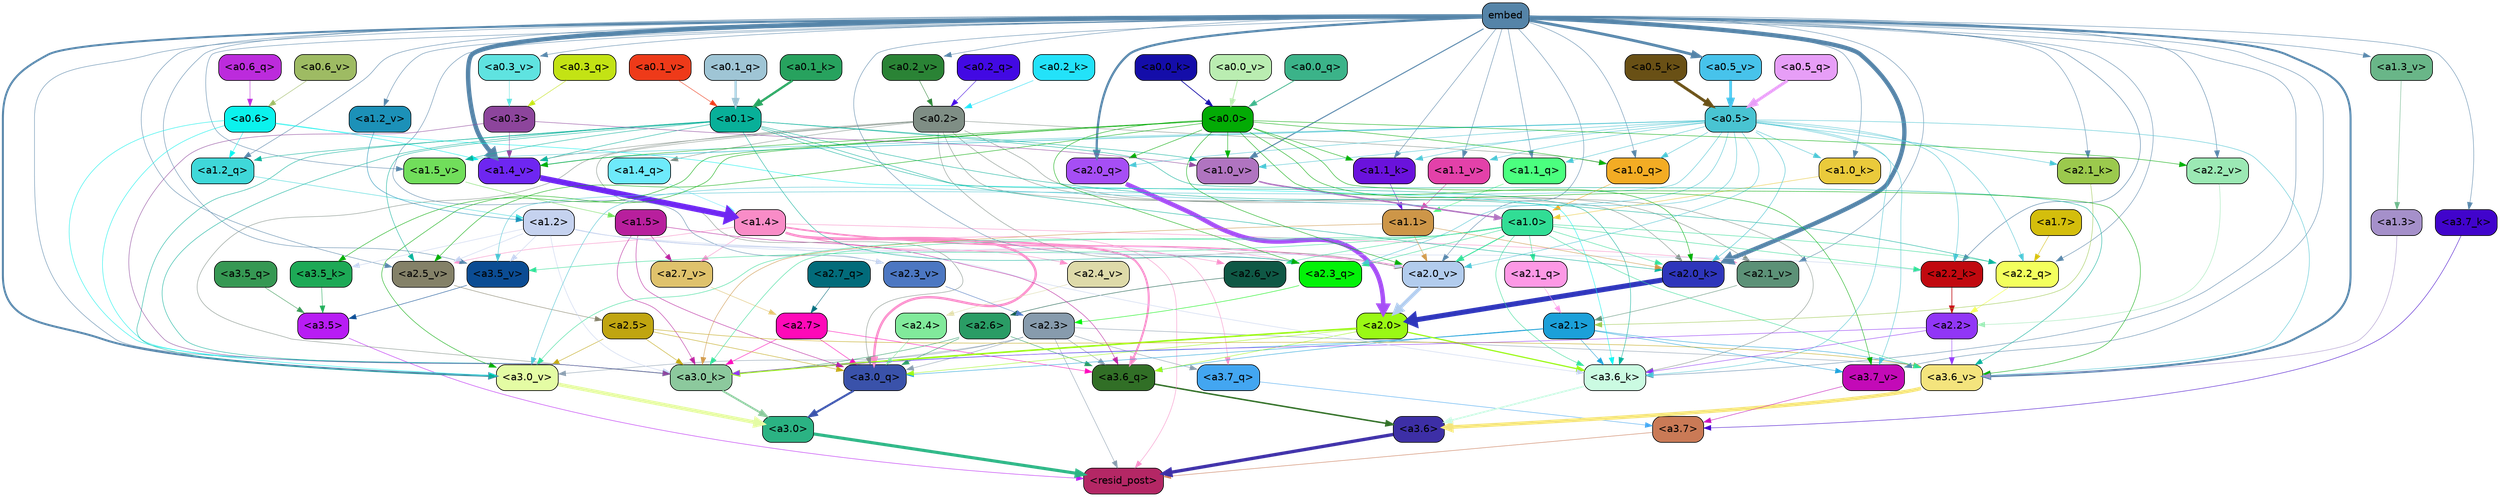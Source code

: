 strict digraph "" {
	graph [bgcolor=transparent,
		layout=dot,
		overlap=false,
		splines=true
	];
	"<a3.7>"	[color=black,
		fillcolor="#ca7a56",
		fontname=Helvetica,
		shape=box,
		style="filled, rounded"];
	"<resid_post>"	[color=black,
		fillcolor="#b42765",
		fontname=Helvetica,
		shape=box,
		style="filled, rounded"];
	"<a3.7>" -> "<resid_post>"	[color="#ca7a56",
		penwidth=0.6239100098609924];
	"<a3.6>"	[color=black,
		fillcolor="#3d2fa6",
		fontname=Helvetica,
		shape=box,
		style="filled, rounded"];
	"<a3.6>" -> "<resid_post>"	[color="#3d2fa6",
		penwidth=4.569062113761902];
	"<a3.5>"	[color=black,
		fillcolor="#b81cf4",
		fontname=Helvetica,
		shape=box,
		style="filled, rounded"];
	"<a3.5>" -> "<resid_post>"	[color="#b81cf4",
		penwidth=0.6];
	"<a3.0>"	[color=black,
		fillcolor="#2bb383",
		fontname=Helvetica,
		shape=box,
		style="filled, rounded"];
	"<a3.0>" -> "<resid_post>"	[color="#2bb383",
		penwidth=4.283544182777405];
	"<a2.3>"	[color=black,
		fillcolor="#879bad",
		fontname=Helvetica,
		shape=box,
		style="filled, rounded"];
	"<a2.3>" -> "<resid_post>"	[color="#879bad",
		penwidth=0.6];
	"<a3.7_q>"	[color=black,
		fillcolor="#43a6f1",
		fontname=Helvetica,
		shape=box,
		style="filled, rounded"];
	"<a2.3>" -> "<a3.7_q>"	[color="#879bad",
		penwidth=0.6];
	"<a3.6_q>"	[color=black,
		fillcolor="#316f26",
		fontname=Helvetica,
		shape=box,
		style="filled, rounded"];
	"<a2.3>" -> "<a3.6_q>"	[color="#879bad",
		penwidth=0.6];
	"<a3.0_q>"	[color=black,
		fillcolor="#3a52aa",
		fontname=Helvetica,
		shape=box,
		style="filled, rounded"];
	"<a2.3>" -> "<a3.0_q>"	[color="#879bad",
		penwidth=0.6];
	"<a3.0_k>"	[color=black,
		fillcolor="#8cc99d",
		fontname=Helvetica,
		shape=box,
		style="filled, rounded"];
	"<a2.3>" -> "<a3.0_k>"	[color="#879bad",
		penwidth=0.6];
	"<a3.6_v>"	[color=black,
		fillcolor="#f4e47d",
		fontname=Helvetica,
		shape=box,
		style="filled, rounded"];
	"<a2.3>" -> "<a3.6_v>"	[color="#879bad",
		penwidth=0.6];
	"<a3.0_v>"	[color=black,
		fillcolor="#e4fca4",
		fontname=Helvetica,
		shape=box,
		style="filled, rounded"];
	"<a2.3>" -> "<a3.0_v>"	[color="#879bad",
		penwidth=0.6];
	"<a1.4>"	[color=black,
		fillcolor="#f98cc7",
		fontname=Helvetica,
		shape=box,
		style="filled, rounded"];
	"<a1.4>" -> "<resid_post>"	[color="#f98cc7",
		penwidth=0.6];
	"<a1.4>" -> "<a3.7_q>"	[color="#f98cc7",
		penwidth=0.6];
	"<a1.4>" -> "<a3.6_q>"	[color="#f98cc7",
		penwidth=2.6908124685287476];
	"<a1.4>" -> "<a3.0_q>"	[color="#f98cc7",
		penwidth=3.32076895236969];
	"<a2.3_q>"	[color=black,
		fillcolor="#03f208",
		fontname=Helvetica,
		shape=box,
		style="filled, rounded"];
	"<a1.4>" -> "<a2.3_q>"	[color="#f98cc7",
		penwidth=0.6];
	"<a2.7_v>"	[color=black,
		fillcolor="#dfc26c",
		fontname=Helvetica,
		shape=box,
		style="filled, rounded"];
	"<a1.4>" -> "<a2.7_v>"	[color="#f98cc7",
		penwidth=0.6];
	"<a2.6_v>"	[color=black,
		fillcolor="#0f5845",
		fontname=Helvetica,
		shape=box,
		style="filled, rounded"];
	"<a1.4>" -> "<a2.6_v>"	[color="#f98cc7",
		penwidth=0.6];
	"<a2.5_v>"	[color=black,
		fillcolor="#848168",
		fontname=Helvetica,
		shape=box,
		style="filled, rounded"];
	"<a1.4>" -> "<a2.5_v>"	[color="#f98cc7",
		penwidth=0.6];
	"<a2.4_v>"	[color=black,
		fillcolor="#dedaa9",
		fontname=Helvetica,
		shape=box,
		style="filled, rounded"];
	"<a1.4>" -> "<a2.4_v>"	[color="#f98cc7",
		penwidth=0.6];
	"<a2.1_v>"	[color=black,
		fillcolor="#5c9177",
		fontname=Helvetica,
		shape=box,
		style="filled, rounded"];
	"<a1.4>" -> "<a2.1_v>"	[color="#f98cc7",
		penwidth=0.6];
	"<a2.0_v>"	[color=black,
		fillcolor="#b2cced",
		fontname=Helvetica,
		shape=box,
		style="filled, rounded"];
	"<a1.4>" -> "<a2.0_v>"	[color="#f98cc7",
		penwidth=2.3065454959869385];
	"<a3.7_q>" -> "<a3.7>"	[color="#43a6f1",
		penwidth=0.6];
	"<a3.6_q>" -> "<a3.6>"	[color="#316f26",
		penwidth=2.03758105635643];
	"<a3.5_q>"	[color=black,
		fillcolor="#369853",
		fontname=Helvetica,
		shape=box,
		style="filled, rounded"];
	"<a3.5_q>" -> "<a3.5>"	[color="#369853",
		penwidth=0.6];
	"<a3.0_q>" -> "<a3.0>"	[color="#3a52aa",
		penwidth=2.8638100624084473];
	"<a3.7_k>"	[color=black,
		fillcolor="#4104cc",
		fontname=Helvetica,
		shape=box,
		style="filled, rounded"];
	"<a3.7_k>" -> "<a3.7>"	[color="#4104cc",
		penwidth=0.6];
	"<a3.6_k>"	[color=black,
		fillcolor="#cbfbe2",
		fontname=Helvetica,
		shape=box,
		style="filled, rounded"];
	"<a3.6_k>" -> "<a3.6>"	[color="#cbfbe2",
		penwidth=2.174198240041733];
	"<a3.5_k>"	[color=black,
		fillcolor="#1da956",
		fontname=Helvetica,
		shape=box,
		style="filled, rounded"];
	"<a3.5_k>" -> "<a3.5>"	[color="#1da956",
		penwidth=0.6];
	"<a3.0_k>" -> "<a3.0>"	[color="#8cc99d",
		penwidth=2.6274144649505615];
	"<a3.7_v>"	[color=black,
		fillcolor="#c30ab7",
		fontname=Helvetica,
		shape=box,
		style="filled, rounded"];
	"<a3.7_v>" -> "<a3.7>"	[color="#c30ab7",
		penwidth=0.6];
	"<a3.6_v>" -> "<a3.6>"	[color="#f4e47d",
		penwidth=5.002329230308533];
	"<a3.5_v>"	[color=black,
		fillcolor="#0b4c93",
		fontname=Helvetica,
		shape=box,
		style="filled, rounded"];
	"<a3.5_v>" -> "<a3.5>"	[color="#0b4c93",
		penwidth=0.6];
	"<a3.0_v>" -> "<a3.0>"	[color="#e4fca4",
		penwidth=5.188832879066467];
	"<a2.7>"	[color=black,
		fillcolor="#fe09b8",
		fontname=Helvetica,
		shape=box,
		style="filled, rounded"];
	"<a2.7>" -> "<a3.6_q>"	[color="#fe09b8",
		penwidth=0.6];
	"<a2.7>" -> "<a3.0_q>"	[color="#fe09b8",
		penwidth=0.6];
	"<a2.7>" -> "<a3.0_k>"	[color="#fe09b8",
		penwidth=0.6];
	"<a2.6>"	[color=black,
		fillcolor="#2a9c65",
		fontname=Helvetica,
		shape=box,
		style="filled, rounded"];
	"<a2.6>" -> "<a3.6_q>"	[color="#2a9c65",
		penwidth=0.6];
	"<a2.6>" -> "<a3.0_q>"	[color="#2a9c65",
		penwidth=0.6];
	"<a2.6>" -> "<a3.0_k>"	[color="#2a9c65",
		penwidth=0.6];
	"<a2.1>"	[color=black,
		fillcolor="#1ba0d9",
		fontname=Helvetica,
		shape=box,
		style="filled, rounded"];
	"<a2.1>" -> "<a3.6_q>"	[color="#1ba0d9",
		penwidth=0.6];
	"<a2.1>" -> "<a3.0_q>"	[color="#1ba0d9",
		penwidth=0.6];
	"<a2.1>" -> "<a3.6_k>"	[color="#1ba0d9",
		penwidth=0.6];
	"<a2.1>" -> "<a3.0_k>"	[color="#1ba0d9",
		penwidth=0.6];
	"<a2.1>" -> "<a3.7_v>"	[color="#1ba0d9",
		penwidth=0.6];
	"<a2.1>" -> "<a3.6_v>"	[color="#1ba0d9",
		penwidth=0.6];
	"<a2.0>"	[color=black,
		fillcolor="#9af914",
		fontname=Helvetica,
		shape=box,
		style="filled, rounded"];
	"<a2.0>" -> "<a3.6_q>"	[color="#9af914",
		penwidth=0.6];
	"<a2.0>" -> "<a3.0_q>"	[color="#9af914",
		penwidth=0.6];
	"<a2.0>" -> "<a3.6_k>"	[color="#9af914",
		penwidth=1.6254686117172241];
	"<a2.0>" -> "<a3.0_k>"	[color="#9af914",
		penwidth=2.182972814887762];
	"<a1.5>"	[color=black,
		fillcolor="#b81f9d",
		fontname=Helvetica,
		shape=box,
		style="filled, rounded"];
	"<a1.5>" -> "<a3.6_q>"	[color="#b81f9d",
		penwidth=0.6];
	"<a1.5>" -> "<a3.0_q>"	[color="#b81f9d",
		penwidth=0.6];
	"<a1.5>" -> "<a3.0_k>"	[color="#b81f9d",
		penwidth=0.6];
	"<a1.5>" -> "<a2.7_v>"	[color="#b81f9d",
		penwidth=0.6];
	"<a2.5>"	[color=black,
		fillcolor="#c0a510",
		fontname=Helvetica,
		shape=box,
		style="filled, rounded"];
	"<a2.5>" -> "<a3.0_q>"	[color="#c0a510",
		penwidth=0.6];
	"<a2.5>" -> "<a3.0_k>"	[color="#c0a510",
		penwidth=0.6];
	"<a2.5>" -> "<a3.6_v>"	[color="#c0a510",
		penwidth=0.6];
	"<a2.5>" -> "<a3.0_v>"	[color="#c0a510",
		penwidth=0.6];
	"<a2.4>"	[color=black,
		fillcolor="#81ea9b",
		fontname=Helvetica,
		shape=box,
		style="filled, rounded"];
	"<a2.4>" -> "<a3.0_q>"	[color="#81ea9b",
		penwidth=0.6];
	"<a0.2>"	[color=black,
		fillcolor="#7f8e85",
		fontname=Helvetica,
		shape=box,
		style="filled, rounded"];
	"<a0.2>" -> "<a3.0_q>"	[color="#7f8e85",
		penwidth=0.6];
	"<a0.2>" -> "<a3.6_k>"	[color="#7f8e85",
		penwidth=0.6];
	"<a0.2>" -> "<a3.0_k>"	[color="#7f8e85",
		penwidth=0.6];
	"<a2.0_k>"	[color=black,
		fillcolor="#2e35bb",
		fontname=Helvetica,
		shape=box,
		style="filled, rounded"];
	"<a0.2>" -> "<a2.0_k>"	[color="#7f8e85",
		penwidth=0.6];
	"<a0.2>" -> "<a2.1_v>"	[color="#7f8e85",
		penwidth=0.6];
	"<a0.2>" -> "<a2.0_v>"	[color="#7f8e85",
		penwidth=0.6];
	"<a1.4_q>"	[color=black,
		fillcolor="#6eeafb",
		fontname=Helvetica,
		shape=box,
		style="filled, rounded"];
	"<a0.2>" -> "<a1.4_q>"	[color="#7f8e85",
		penwidth=0.6];
	"<a1.0_q>"	[color=black,
		fillcolor="#f3ac24",
		fontname=Helvetica,
		shape=box,
		style="filled, rounded"];
	"<a0.2>" -> "<a1.0_q>"	[color="#7f8e85",
		penwidth=0.6];
	"<a1.4_v>"	[color=black,
		fillcolor="#6e26f1",
		fontname=Helvetica,
		shape=box,
		style="filled, rounded"];
	"<a0.2>" -> "<a1.4_v>"	[color="#7f8e85",
		penwidth=0.6];
	embed	[color=black,
		fillcolor="#5584a8",
		fontname=Helvetica,
		shape=box,
		style="filled, rounded"];
	embed -> "<a3.7_k>"	[color="#5584a8",
		penwidth=0.6];
	embed -> "<a3.6_k>"	[color="#5584a8",
		penwidth=0.6];
	embed -> "<a3.0_k>"	[color="#5584a8",
		penwidth=0.6];
	embed -> "<a3.7_v>"	[color="#5584a8",
		penwidth=0.6];
	embed -> "<a3.6_v>"	[color="#5584a8",
		penwidth=2.809220314025879];
	embed -> "<a3.5_v>"	[color="#5584a8",
		penwidth=0.6];
	embed -> "<a3.0_v>"	[color="#5584a8",
		penwidth=2.754121422767639];
	embed -> "<a2.3_q>"	[color="#5584a8",
		penwidth=0.6];
	"<a2.2_q>"	[color=black,
		fillcolor="#f3ff5d",
		fontname=Helvetica,
		shape=box,
		style="filled, rounded"];
	embed -> "<a2.2_q>"	[color="#5584a8",
		penwidth=0.6];
	"<a2.0_q>"	[color=black,
		fillcolor="#a64ef5",
		fontname=Helvetica,
		shape=box,
		style="filled, rounded"];
	embed -> "<a2.0_q>"	[color="#5584a8",
		penwidth=3.102177858352661];
	"<a2.2_k>"	[color=black,
		fillcolor="#c1090f",
		fontname=Helvetica,
		shape=box,
		style="filled, rounded"];
	embed -> "<a2.2_k>"	[color="#5584a8",
		penwidth=0.6805839538574219];
	"<a2.1_k>"	[color=black,
		fillcolor="#9bc94d",
		fontname=Helvetica,
		shape=box,
		style="filled, rounded"];
	embed -> "<a2.1_k>"	[color="#5584a8",
		penwidth=0.6];
	embed -> "<a2.0_k>"	[color="#5584a8",
		penwidth=5.977519929409027];
	embed -> "<a2.5_v>"	[color="#5584a8",
		penwidth=0.6];
	"<a2.3_v>"	[color=black,
		fillcolor="#4c77c2",
		fontname=Helvetica,
		shape=box,
		style="filled, rounded"];
	embed -> "<a2.3_v>"	[color="#5584a8",
		penwidth=0.6];
	"<a2.2_v>"	[color=black,
		fillcolor="#9be9b4",
		fontname=Helvetica,
		shape=box,
		style="filled, rounded"];
	embed -> "<a2.2_v>"	[color="#5584a8",
		penwidth=0.6436443328857422];
	embed -> "<a2.1_v>"	[color="#5584a8",
		penwidth=0.6];
	embed -> "<a2.0_v>"	[color="#5584a8",
		penwidth=0.6];
	"<a1.2_q>"	[color=black,
		fillcolor="#3fd8d9",
		fontname=Helvetica,
		shape=box,
		style="filled, rounded"];
	embed -> "<a1.2_q>"	[color="#5584a8",
		penwidth=0.6224298477172852];
	"<a1.1_q>"	[color=black,
		fillcolor="#4bff7f",
		fontname=Helvetica,
		shape=box,
		style="filled, rounded"];
	embed -> "<a1.1_q>"	[color="#5584a8",
		penwidth=0.6];
	embed -> "<a1.0_q>"	[color="#5584a8",
		penwidth=0.6];
	"<a1.1_k>"	[color=black,
		fillcolor="#6a12dc",
		fontname=Helvetica,
		shape=box,
		style="filled, rounded"];
	embed -> "<a1.1_k>"	[color="#5584a8",
		penwidth=0.6];
	"<a1.0_k>"	[color=black,
		fillcolor="#eaca3b",
		fontname=Helvetica,
		shape=box,
		style="filled, rounded"];
	embed -> "<a1.0_k>"	[color="#5584a8",
		penwidth=0.6];
	"<a1.5_v>"	[color=black,
		fillcolor="#71de5b",
		fontname=Helvetica,
		shape=box,
		style="filled, rounded"];
	embed -> "<a1.5_v>"	[color="#5584a8",
		penwidth=0.6];
	embed -> "<a1.4_v>"	[color="#5584a8",
		penwidth=6.155339062213898];
	"<a1.3_v>"	[color=black,
		fillcolor="#69b688",
		fontname=Helvetica,
		shape=box,
		style="filled, rounded"];
	embed -> "<a1.3_v>"	[color="#5584a8",
		penwidth=0.6];
	"<a1.2_v>"	[color=black,
		fillcolor="#1c91b8",
		fontname=Helvetica,
		shape=box,
		style="filled, rounded"];
	embed -> "<a1.2_v>"	[color="#5584a8",
		penwidth=0.6];
	"<a1.1_v>"	[color=black,
		fillcolor="#e341a9",
		fontname=Helvetica,
		shape=box,
		style="filled, rounded"];
	embed -> "<a1.1_v>"	[color="#5584a8",
		penwidth=0.6];
	"<a1.0_v>"	[color=black,
		fillcolor="#b074c0",
		fontname=Helvetica,
		shape=box,
		style="filled, rounded"];
	embed -> "<a1.0_v>"	[color="#5584a8",
		penwidth=1.3890299797058105];
	"<a0.5_v>"	[color=black,
		fillcolor="#47c3eb",
		fontname=Helvetica,
		shape=box,
		style="filled, rounded"];
	embed -> "<a0.5_v>"	[color="#5584a8",
		penwidth=3.8657681941986084];
	"<a0.3_v>"	[color=black,
		fillcolor="#5fe3e0",
		fontname=Helvetica,
		shape=box,
		style="filled, rounded"];
	embed -> "<a0.3_v>"	[color="#5584a8",
		penwidth=0.6];
	"<a0.2_v>"	[color=black,
		fillcolor="#2a8335",
		fontname=Helvetica,
		shape=box,
		style="filled, rounded"];
	embed -> "<a0.2_v>"	[color="#5584a8",
		penwidth=0.6];
	"<a2.2>"	[color=black,
		fillcolor="#9136f6",
		fontname=Helvetica,
		shape=box,
		style="filled, rounded"];
	"<a2.2>" -> "<a3.6_k>"	[color="#9136f6",
		penwidth=0.6];
	"<a2.2>" -> "<a3.0_k>"	[color="#9136f6",
		penwidth=0.6065438985824585];
	"<a2.2>" -> "<a3.6_v>"	[color="#9136f6",
		penwidth=0.6];
	"<a1.2>"	[color=black,
		fillcolor="#c5d2ef",
		fontname=Helvetica,
		shape=box,
		style="filled, rounded"];
	"<a1.2>" -> "<a3.6_k>"	[color="#c5d2ef",
		penwidth=0.6];
	"<a1.2>" -> "<a3.5_k>"	[color="#c5d2ef",
		penwidth=0.6];
	"<a1.2>" -> "<a3.0_k>"	[color="#c5d2ef",
		penwidth=0.6];
	"<a1.2>" -> "<a3.5_v>"	[color="#c5d2ef",
		penwidth=0.6];
	"<a1.2>" -> "<a2.2_k>"	[color="#c5d2ef",
		penwidth=0.6];
	"<a1.2>" -> "<a2.5_v>"	[color="#c5d2ef",
		penwidth=0.6];
	"<a1.2>" -> "<a2.3_v>"	[color="#c5d2ef",
		penwidth=0.6];
	"<a1.2>" -> "<a2.0_v>"	[color="#c5d2ef",
		penwidth=0.6];
	"<a1.0>"	[color=black,
		fillcolor="#31dd95",
		fontname=Helvetica,
		shape=box,
		style="filled, rounded"];
	"<a1.0>" -> "<a3.6_k>"	[color="#31dd95",
		penwidth=0.6];
	"<a1.0>" -> "<a3.0_k>"	[color="#31dd95",
		penwidth=0.6];
	"<a1.0>" -> "<a3.6_v>"	[color="#31dd95",
		penwidth=0.6];
	"<a1.0>" -> "<a3.5_v>"	[color="#31dd95",
		penwidth=0.6];
	"<a1.0>" -> "<a3.0_v>"	[color="#31dd95",
		penwidth=0.6];
	"<a1.0>" -> "<a2.3_q>"	[color="#31dd95",
		penwidth=0.6];
	"<a1.0>" -> "<a2.2_q>"	[color="#31dd95",
		penwidth=0.6];
	"<a2.1_q>"	[color=black,
		fillcolor="#fd98e5",
		fontname=Helvetica,
		shape=box,
		style="filled, rounded"];
	"<a1.0>" -> "<a2.1_q>"	[color="#31dd95",
		penwidth=0.6];
	"<a1.0>" -> "<a2.2_k>"	[color="#31dd95",
		penwidth=0.6];
	"<a1.0>" -> "<a2.0_k>"	[color="#31dd95",
		penwidth=0.6];
	"<a1.0>" -> "<a2.6_v>"	[color="#31dd95",
		penwidth=0.6];
	"<a1.0>" -> "<a2.0_v>"	[color="#31dd95",
		penwidth=1.2192587852478027];
	"<a0.6>"	[color=black,
		fillcolor="#0bf2ed",
		fontname=Helvetica,
		shape=box,
		style="filled, rounded"];
	"<a0.6>" -> "<a3.6_k>"	[color="#0bf2ed",
		penwidth=0.6];
	"<a0.6>" -> "<a3.0_k>"	[color="#0bf2ed",
		penwidth=0.6];
	"<a0.6>" -> "<a3.0_v>"	[color="#0bf2ed",
		penwidth=0.6];
	"<a0.6>" -> "<a1.2_q>"	[color="#0bf2ed",
		penwidth=0.6];
	"<a0.6>" -> "<a1.4_v>"	[color="#0bf2ed",
		penwidth=0.6];
	"<a0.5>"	[color=black,
		fillcolor="#49c4d2",
		fontname=Helvetica,
		shape=box,
		style="filled, rounded"];
	"<a0.5>" -> "<a3.6_k>"	[color="#49c4d2",
		penwidth=0.6];
	"<a0.5>" -> "<a3.7_v>"	[color="#49c4d2",
		penwidth=0.6];
	"<a0.5>" -> "<a3.6_v>"	[color="#49c4d2",
		penwidth=0.6];
	"<a0.5>" -> "<a3.5_v>"	[color="#49c4d2",
		penwidth=0.6];
	"<a0.5>" -> "<a3.0_v>"	[color="#49c4d2",
		penwidth=0.6120390892028809];
	"<a0.5>" -> "<a2.3_q>"	[color="#49c4d2",
		penwidth=0.6];
	"<a0.5>" -> "<a2.2_q>"	[color="#49c4d2",
		penwidth=0.6];
	"<a0.5>" -> "<a2.0_q>"	[color="#49c4d2",
		penwidth=0.6];
	"<a0.5>" -> "<a2.2_k>"	[color="#49c4d2",
		penwidth=0.6];
	"<a0.5>" -> "<a2.1_k>"	[color="#49c4d2",
		penwidth=0.6];
	"<a0.5>" -> "<a2.0_k>"	[color="#49c4d2",
		penwidth=0.658348560333252];
	"<a0.5>" -> "<a2.0_v>"	[color="#49c4d2",
		penwidth=0.6];
	"<a0.5>" -> "<a1.1_q>"	[color="#49c4d2",
		penwidth=0.6];
	"<a0.5>" -> "<a1.0_q>"	[color="#49c4d2",
		penwidth=0.6];
	"<a0.5>" -> "<a1.1_k>"	[color="#49c4d2",
		penwidth=0.6];
	"<a0.5>" -> "<a1.0_k>"	[color="#49c4d2",
		penwidth=0.6];
	"<a0.5>" -> "<a1.5_v>"	[color="#49c4d2",
		penwidth=0.6];
	"<a0.5>" -> "<a1.4_v>"	[color="#49c4d2",
		penwidth=0.9002184867858887];
	"<a0.5>" -> "<a1.1_v>"	[color="#49c4d2",
		penwidth=0.6];
	"<a0.5>" -> "<a1.0_v>"	[color="#49c4d2",
		penwidth=0.6];
	"<a0.1>"	[color=black,
		fillcolor="#08b099",
		fontname=Helvetica,
		shape=box,
		style="filled, rounded"];
	"<a0.1>" -> "<a3.6_k>"	[color="#08b099",
		penwidth=0.6];
	"<a0.1>" -> "<a3.0_k>"	[color="#08b099",
		penwidth=0.6];
	"<a0.1>" -> "<a3.6_v>"	[color="#08b099",
		penwidth=0.6];
	"<a0.1>" -> "<a3.0_v>"	[color="#08b099",
		penwidth=0.6];
	"<a0.1>" -> "<a2.3_q>"	[color="#08b099",
		penwidth=0.6];
	"<a0.1>" -> "<a2.2_q>"	[color="#08b099",
		penwidth=0.6];
	"<a0.1>" -> "<a2.0_k>"	[color="#08b099",
		penwidth=0.6];
	"<a0.1>" -> "<a2.5_v>"	[color="#08b099",
		penwidth=0.6];
	"<a0.1>" -> "<a1.2_q>"	[color="#08b099",
		penwidth=0.6];
	"<a0.1>" -> "<a1.5_v>"	[color="#08b099",
		penwidth=0.6];
	"<a0.1>" -> "<a1.4_v>"	[color="#08b099",
		penwidth=0.6];
	"<a0.1>" -> "<a1.0_v>"	[color="#08b099",
		penwidth=0.6];
	"<a0.0>"	[color=black,
		fillcolor="#03ab05",
		fontname=Helvetica,
		shape=box,
		style="filled, rounded"];
	"<a0.0>" -> "<a3.5_k>"	[color="#03ab05",
		penwidth=0.6];
	"<a0.0>" -> "<a3.7_v>"	[color="#03ab05",
		penwidth=0.6];
	"<a0.0>" -> "<a3.6_v>"	[color="#03ab05",
		penwidth=0.6];
	"<a0.0>" -> "<a3.0_v>"	[color="#03ab05",
		penwidth=0.6];
	"<a0.0>" -> "<a2.3_q>"	[color="#03ab05",
		penwidth=0.6];
	"<a0.0>" -> "<a2.0_q>"	[color="#03ab05",
		penwidth=0.6];
	"<a0.0>" -> "<a2.0_k>"	[color="#03ab05",
		penwidth=0.6];
	"<a0.0>" -> "<a2.5_v>"	[color="#03ab05",
		penwidth=0.6];
	"<a0.0>" -> "<a2.2_v>"	[color="#03ab05",
		penwidth=0.6];
	"<a0.0>" -> "<a2.0_v>"	[color="#03ab05",
		penwidth=0.6];
	"<a0.0>" -> "<a1.0_q>"	[color="#03ab05",
		penwidth=0.6];
	"<a0.0>" -> "<a1.1_k>"	[color="#03ab05",
		penwidth=0.6];
	"<a0.0>" -> "<a1.4_v>"	[color="#03ab05",
		penwidth=0.6];
	"<a0.0>" -> "<a1.0_v>"	[color="#03ab05",
		penwidth=0.6];
	"<a1.1>"	[color=black,
		fillcolor="#cd9648",
		fontname=Helvetica,
		shape=box,
		style="filled, rounded"];
	"<a1.1>" -> "<a3.0_k>"	[color="#cd9648",
		penwidth=0.6];
	"<a1.1>" -> "<a2.0_k>"	[color="#cd9648",
		penwidth=0.6];
	"<a1.1>" -> "<a2.0_v>"	[color="#cd9648",
		penwidth=0.6];
	"<a0.3>"	[color=black,
		fillcolor="#8d459c",
		fontname=Helvetica,
		shape=box,
		style="filled, rounded"];
	"<a0.3>" -> "<a3.0_k>"	[color="#8d459c",
		penwidth=0.6];
	"<a0.3>" -> "<a1.4_v>"	[color="#8d459c",
		penwidth=0.6];
	"<a0.3>" -> "<a1.0_v>"	[color="#8d459c",
		penwidth=0.6];
	"<a1.3>"	[color=black,
		fillcolor="#a590ca",
		fontname=Helvetica,
		shape=box,
		style="filled, rounded"];
	"<a1.3>" -> "<a3.6_v>"	[color="#a590ca",
		penwidth=0.6];
	"<a2.7_q>"	[color=black,
		fillcolor="#026b7a",
		fontname=Helvetica,
		shape=box,
		style="filled, rounded"];
	"<a2.7_q>" -> "<a2.7>"	[color="#026b7a",
		penwidth=0.6];
	"<a2.3_q>" -> "<a2.3>"	[color="#03f208",
		penwidth=0.6];
	"<a2.2_q>" -> "<a2.2>"	[color="#f3ff5d",
		penwidth=0.7585353851318359];
	"<a2.1_q>" -> "<a2.1>"	[color="#fd98e5",
		penwidth=0.6];
	"<a2.0_q>" -> "<a2.0>"	[color="#a64ef5",
		penwidth=6.189085364341736];
	"<a2.2_k>" -> "<a2.2>"	[color="#c1090f",
		penwidth=0.87534499168396];
	"<a2.1_k>" -> "<a2.1>"	[color="#9bc94d",
		penwidth=0.6];
	"<a2.0_k>" -> "<a2.0>"	[color="#2e35bb",
		penwidth=7.056803464889526];
	"<a2.7_v>" -> "<a2.7>"	[color="#dfc26c",
		penwidth=0.6];
	"<a2.6_v>" -> "<a2.6>"	[color="#0f5845",
		penwidth=0.6];
	"<a2.5_v>" -> "<a2.5>"	[color="#848168",
		penwidth=0.6];
	"<a2.4_v>" -> "<a2.4>"	[color="#dedaa9",
		penwidth=0.6];
	"<a2.3_v>" -> "<a2.3>"	[color="#4c77c2",
		penwidth=0.6];
	"<a2.2_v>" -> "<a2.2>"	[color="#9be9b4",
		penwidth=0.6];
	"<a2.1_v>" -> "<a2.1>"	[color="#5c9177",
		penwidth=0.6];
	"<a2.0_v>" -> "<a2.0>"	[color="#b2cced",
		penwidth=5.12138295173645];
	"<a1.7>"	[color=black,
		fillcolor="#d4be0c",
		fontname=Helvetica,
		shape=box,
		style="filled, rounded"];
	"<a1.7>" -> "<a2.2_q>"	[color="#d4be0c",
		penwidth=0.6];
	"<a1.4_q>" -> "<a1.4>"	[color="#6eeafb",
		penwidth=0.6];
	"<a1.2_q>" -> "<a1.2>"	[color="#3fd8d9",
		penwidth=0.6036911010742188];
	"<a1.1_q>" -> "<a1.1>"	[color="#4bff7f",
		penwidth=0.6];
	"<a1.0_q>" -> "<a1.0>"	[color="#f3ac24",
		penwidth=0.6];
	"<a1.1_k>" -> "<a1.1>"	[color="#6a12dc",
		penwidth=0.6];
	"<a1.0_k>" -> "<a1.0>"	[color="#eaca3b",
		penwidth=0.6];
	"<a1.5_v>" -> "<a1.5>"	[color="#71de5b",
		penwidth=0.6];
	"<a1.4_v>" -> "<a1.4>"	[color="#6e26f1",
		penwidth=7.850657939910889];
	"<a1.3_v>" -> "<a1.3>"	[color="#69b688",
		penwidth=0.6];
	"<a1.2_v>" -> "<a1.2>"	[color="#1c91b8",
		penwidth=0.6];
	"<a1.1_v>" -> "<a1.1>"	[color="#e341a9",
		penwidth=0.6];
	"<a1.0_v>" -> "<a1.0>"	[color="#b074c0",
		penwidth=2.021620035171509];
	"<a0.6_q>"	[color=black,
		fillcolor="#bc2bdc",
		fontname=Helvetica,
		shape=box,
		style="filled, rounded"];
	"<a0.6_q>" -> "<a0.6>"	[color="#bc2bdc",
		penwidth=0.6];
	"<a0.5_q>"	[color=black,
		fillcolor="#e79ef7",
		fontname=Helvetica,
		shape=box,
		style="filled, rounded"];
	"<a0.5_q>" -> "<a0.5>"	[color="#e79ef7",
		penwidth=4.077653527259827];
	"<a0.3_q>"	[color=black,
		fillcolor="#c3e314",
		fontname=Helvetica,
		shape=box,
		style="filled, rounded"];
	"<a0.3_q>" -> "<a0.3>"	[color="#c3e314",
		penwidth=0.6];
	"<a0.2_q>"	[color=black,
		fillcolor="#4209e3",
		fontname=Helvetica,
		shape=box,
		style="filled, rounded"];
	"<a0.2_q>" -> "<a0.2>"	[color="#4209e3",
		penwidth=0.6];
	"<a0.1_q>"	[color=black,
		fillcolor="#9fc5d5",
		fontname=Helvetica,
		shape=box,
		style="filled, rounded"];
	"<a0.1_q>" -> "<a0.1>"	[color="#9fc5d5",
		penwidth=3.1134376525878906];
	"<a0.0_q>"	[color=black,
		fillcolor="#3bb389",
		fontname=Helvetica,
		shape=box,
		style="filled, rounded"];
	"<a0.0_q>" -> "<a0.0>"	[color="#3bb389",
		penwidth=1.0843520164489746];
	"<a0.5_k>"	[color=black,
		fillcolor="#695015",
		fontname=Helvetica,
		shape=box,
		style="filled, rounded"];
	"<a0.5_k>" -> "<a0.5>"	[color="#695015",
		penwidth=3.968934178352356];
	"<a0.2_k>"	[color=black,
		fillcolor="#23e2f9",
		fontname=Helvetica,
		shape=box,
		style="filled, rounded"];
	"<a0.2_k>" -> "<a0.2>"	[color="#23e2f9",
		penwidth=0.6];
	"<a0.1_k>"	[color=black,
		fillcolor="#27a25e",
		fontname=Helvetica,
		shape=box,
		style="filled, rounded"];
	"<a0.1_k>" -> "<a0.1>"	[color="#27a25e",
		penwidth=3.0963125228881836];
	"<a0.0_k>"	[color=black,
		fillcolor="#140da9",
		fontname=Helvetica,
		shape=box,
		style="filled, rounded"];
	"<a0.0_k>" -> "<a0.0>"	[color="#140da9",
		penwidth=1.0073614120483398];
	"<a0.6_v>"	[color=black,
		fillcolor="#9ebb63",
		fontname=Helvetica,
		shape=box,
		style="filled, rounded"];
	"<a0.6_v>" -> "<a0.6>"	[color="#9ebb63",
		penwidth=0.6];
	"<a0.5_v>" -> "<a0.5>"	[color="#47c3eb",
		penwidth=3.7172799110412598];
	"<a0.3_v>" -> "<a0.3>"	[color="#5fe3e0",
		penwidth=0.6];
	"<a0.2_v>" -> "<a0.2>"	[color="#2a8335",
		penwidth=0.6];
	"<a0.1_v>"	[color=black,
		fillcolor="#ee3a19",
		fontname=Helvetica,
		shape=box,
		style="filled, rounded"];
	"<a0.1_v>" -> "<a0.1>"	[color="#ee3a19",
		penwidth=0.602088451385498];
	"<a0.0_v>"	[color=black,
		fillcolor="#baedb1",
		fontname=Helvetica,
		shape=box,
		style="filled, rounded"];
	"<a0.0_v>" -> "<a0.0>"	[color="#baedb1",
		penwidth=1.3448786735534668];
}
